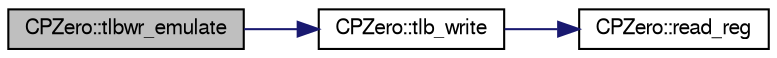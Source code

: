 digraph G
{
  edge [fontname="FreeSans",fontsize="10",labelfontname="FreeSans",labelfontsize="10"];
  node [fontname="FreeSans",fontsize="10",shape=record];
  rankdir=LR;
  Node1 [label="CPZero::tlbwr_emulate",height=0.2,width=0.4,color="black", fillcolor="grey75", style="filled" fontcolor="black"];
  Node1 -> Node2 [color="midnightblue",fontsize="10",style="solid"];
  Node2 [label="CPZero::tlb_write",height=0.2,width=0.4,color="black", fillcolor="white", style="filled",URL="$classCPZero.html#a703d4b95b23ecfc4039ec1001b706e0c"];
  Node2 -> Node3 [color="midnightblue",fontsize="10",style="solid"];
  Node3 [label="CPZero::read_reg",height=0.2,width=0.4,color="black", fillcolor="white", style="filled",URL="$classCPZero.html#a3bcb604871913be1e6ab8fa917f794fe"];
}
